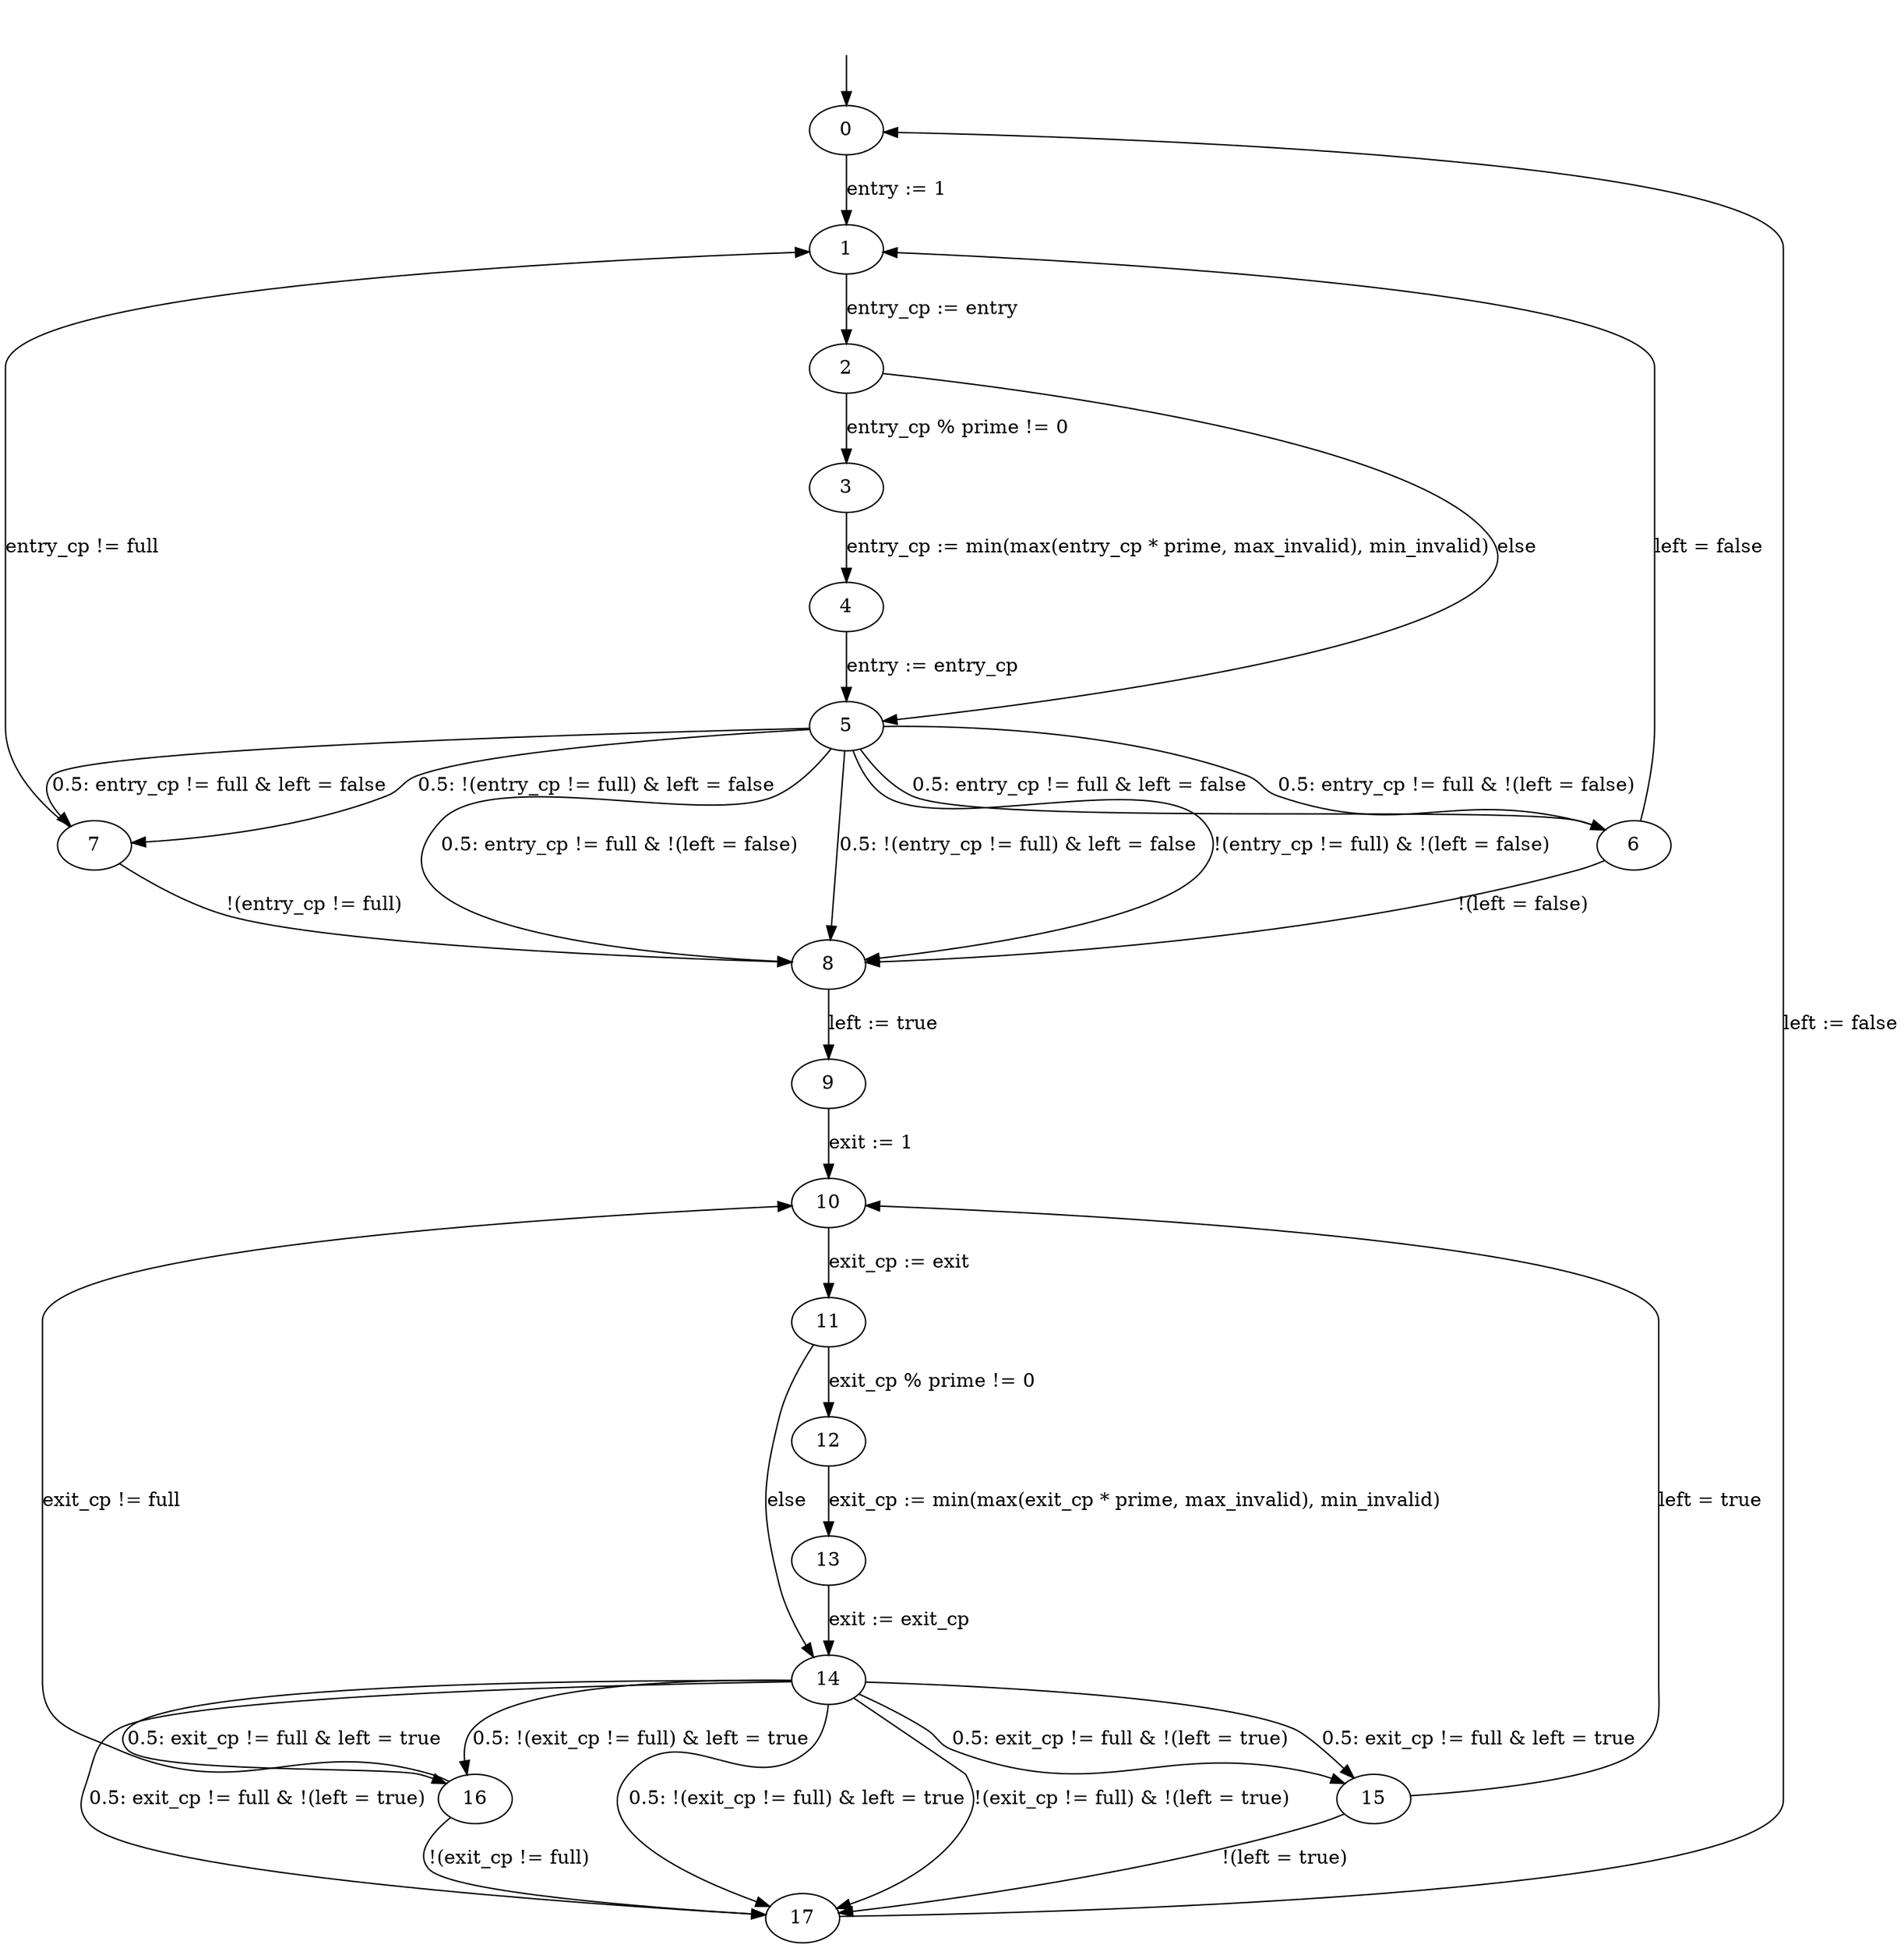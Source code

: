 digraph {

	initial_state_source [style=invis]
	initial_state_source -> "0"

	"0"  -> "1"  [weight=100, label="entry := 1"]
	"1"  -> "2"  [weight=100, label="entry_cp := entry"]

	"2"  -> "3"  [weight=100, label="entry_cp % prime != 0"]
	"3"  -> "4"  [weight=100, label="entry_cp := min(max(entry_cp * prime, max_invalid), min_invalid)"]
	"4"  -> "5"  [weight=100, label="entry := entry_cp"]
	"2"  -> "5"  [label="else"]

	"5"  -> "6"  [label="0.5: entry_cp != full & left = false"]
	"5"  -> "6"  [label="0.5: entry_cp != full & !(left = false)"]
	"5"  -> "8"  [label="0.5: entry_cp != full & !(left = false)"]
	"5"  -> "7"  [label="0.5: entry_cp != full & left = false"]
	"5"  -> "7"  [label="0.5: !(entry_cp != full) & left = false"]
	"5"  -> "8"  [label="0.5: !(entry_cp != full) & left = false"]
	"6"  -> "1"  [label="left = false"]
	"6"  -> "8"  [label="!(left = false)"]
	"7"  -> "1"  [label="entry_cp != full"]
	"7"  -> "8"  [label="!(entry_cp != full)"]
	"5"  -> "8"  [label="!(entry_cp != full) & !(left = false)"]

	"8"  -> "9"  [weight=100, label="left := true"]
	"9"  -> "10" [weight=100, label="exit := 1"]

	"10" -> "11" [weight=100, label="exit_cp := exit"]
	"11" -> "12" [weight=100, label="exit_cp % prime != 0"]
	"12" -> "13" [weight=100, label="exit_cp := min(max(exit_cp * prime, max_invalid), min_invalid)"]
	"13" -> "14" [weight=100, label="exit := exit_cp"]
	"11" -> "14" [label="else"]

	"14" -> "15" [label="0.5: exit_cp != full & left = true"]
	"14" -> "15" [label="0.5: exit_cp != full & !(left = true)"]
	"14" -> "17" [label="0.5: exit_cp != full & !(left = true)"]
	"14" -> "16" [label="0.5: exit_cp != full & left = true"]
	"14" -> "16" [label="0.5: !(exit_cp != full) & left = true"]
	"14" -> "17" [label="0.5: !(exit_cp != full) & left = true"]
	"15" -> "10" [label="left = true"]
	"15" -> "17" [label="!(left = true)"]
	"16" -> "10" [label="exit_cp != full"]
	"16" -> "17" [label="!(exit_cp != full)"]
	"14" -> "17" [label="!(exit_cp != full) & !(left = true)"]

	"17" -> "0"  [label="left := false"]
}

